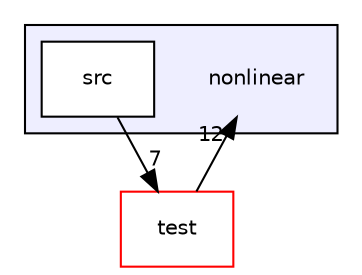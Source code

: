 digraph "nonlinear" {
  compound=true
  node [ fontsize="10", fontname="Helvetica"];
  edge [ labelfontsize="10", labelfontname="Helvetica"];
  subgraph clusterdir_0f491f0ad73f313623f5628e0647c8fe {
    graph [ bgcolor="#eeeeff", pencolor="black", label="" URL="dir_0f491f0ad73f313623f5628e0647c8fe.html"];
    dir_0f491f0ad73f313623f5628e0647c8fe [shape=plaintext label="nonlinear"];
    dir_139f30946a48d03bae254c9c79fbce9e [shape=box label="src" color="black" fillcolor="white" style="filled" URL="dir_139f30946a48d03bae254c9c79fbce9e.html"];
  }
  dir_13e138d54eb8818da29c3992edef070a [shape=box label="test" fillcolor="white" style="filled" color="red" URL="dir_13e138d54eb8818da29c3992edef070a.html"];
  dir_13e138d54eb8818da29c3992edef070a->dir_0f491f0ad73f313623f5628e0647c8fe [headlabel="12", labeldistance=1.5 headhref="dir_000002_000000.html"];
  dir_139f30946a48d03bae254c9c79fbce9e->dir_13e138d54eb8818da29c3992edef070a [headlabel="7", labeldistance=1.5 headhref="dir_000001_000002.html"];
}
